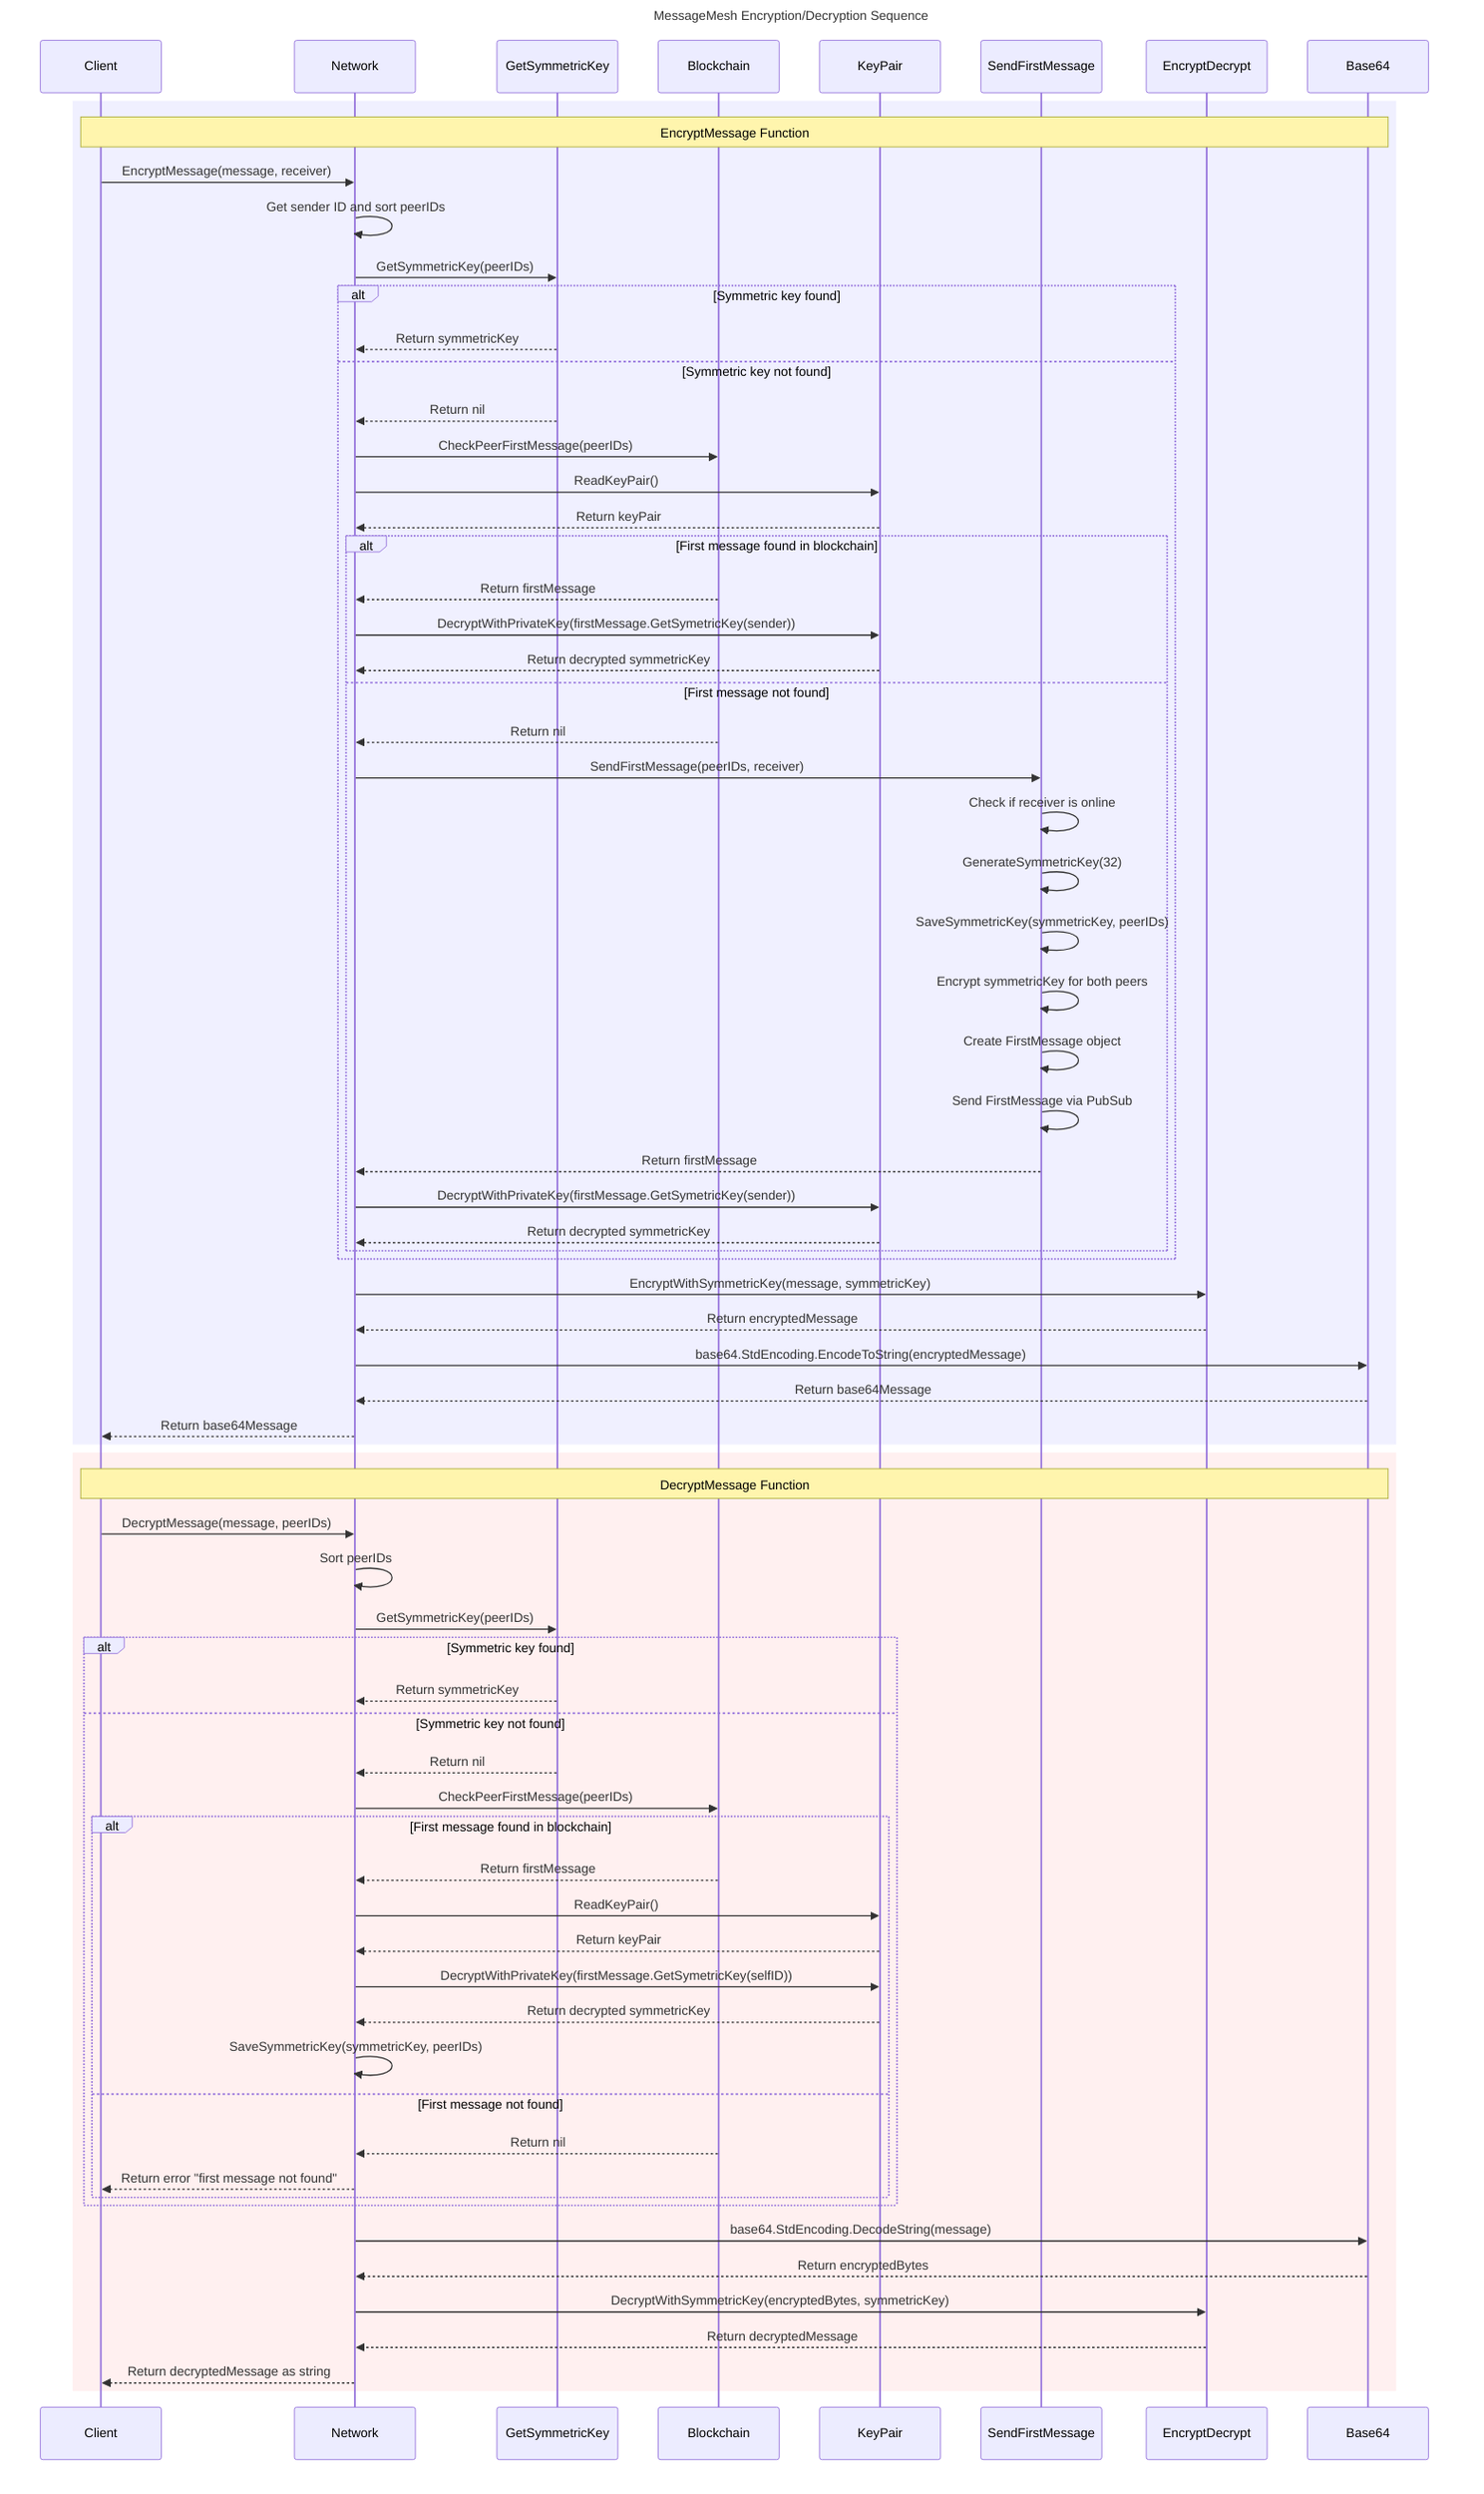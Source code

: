 sequenceDiagram
    title MessageMesh Encryption/Decryption Sequence

    %% Participants
    participant Client
    participant Network
    participant GetSymmetricKey
    participant Blockchain
    participant KeyPair
    participant SendFirstMessage
    participant EncryptDecrypt
    participant Base64

    %% EncryptMessage Function
    rect rgb(240, 240, 255)
    Note over Client,Base64: EncryptMessage Function
    
    Client->>Network: EncryptMessage(message, receiver)
    Network->>Network: Get sender ID and sort peerIDs
    Network->>GetSymmetricKey: GetSymmetricKey(peerIDs)
    
    alt Symmetric key found
        GetSymmetricKey-->>Network: Return symmetricKey
    else Symmetric key not found
        GetSymmetricKey-->>Network: Return nil
        Network->>Blockchain: CheckPeerFirstMessage(peerIDs)
        Network->>KeyPair: ReadKeyPair()
        KeyPair-->>Network: Return keyPair
        
        alt First message found in blockchain
            Blockchain-->>Network: Return firstMessage
            Network->>KeyPair: DecryptWithPrivateKey(firstMessage.GetSymetricKey(sender))
            KeyPair-->>Network: Return decrypted symmetricKey
        else First message not found
            Blockchain-->>Network: Return nil
            Network->>SendFirstMessage: SendFirstMessage(peerIDs, receiver)
            
            SendFirstMessage->>SendFirstMessage: Check if receiver is online
            SendFirstMessage->>SendFirstMessage: GenerateSymmetricKey(32)
            SendFirstMessage->>SendFirstMessage: SaveSymmetricKey(symmetricKey, peerIDs)
            SendFirstMessage->>SendFirstMessage: Encrypt symmetricKey for both peers
            SendFirstMessage->>SendFirstMessage: Create FirstMessage object
            SendFirstMessage->>SendFirstMessage: Send FirstMessage via PubSub
            
            SendFirstMessage-->>Network: Return firstMessage
            Network->>KeyPair: DecryptWithPrivateKey(firstMessage.GetSymetricKey(sender))
            KeyPair-->>Network: Return decrypted symmetricKey
        end
    end
    
    Network->>EncryptDecrypt: EncryptWithSymmetricKey(message, symmetricKey)
    EncryptDecrypt-->>Network: Return encryptedMessage
    Network->>Base64: base64.StdEncoding.EncodeToString(encryptedMessage)
    Base64-->>Network: Return base64Message
    Network-->>Client: Return base64Message
    end

    %% DecryptMessage Function
    rect rgb(255, 240, 240)
    Note over Client,Base64: DecryptMessage Function
    
    Client->>Network: DecryptMessage(message, peerIDs)
    Network->>Network: Sort peerIDs
    Network->>GetSymmetricKey: GetSymmetricKey(peerIDs)
    
    alt Symmetric key found
        GetSymmetricKey-->>Network: Return symmetricKey
    else Symmetric key not found
        GetSymmetricKey-->>Network: Return nil
        Network->>Blockchain: CheckPeerFirstMessage(peerIDs)
        
        alt First message found in blockchain
            Blockchain-->>Network: Return firstMessage
            Network->>KeyPair: ReadKeyPair()
            KeyPair-->>Network: Return keyPair
            Network->>KeyPair: DecryptWithPrivateKey(firstMessage.GetSymetricKey(selfID))
            KeyPair-->>Network: Return decrypted symmetricKey
            Network->>Network: SaveSymmetricKey(symmetricKey, peerIDs)
        else First message not found
            Blockchain-->>Network: Return nil
            Network-->>Client: Return error "first message not found"
        end
    end
    
    Network->>Base64: base64.StdEncoding.DecodeString(message)
    Base64-->>Network: Return encryptedBytes
    Network->>EncryptDecrypt: DecryptWithSymmetricKey(encryptedBytes, symmetricKey)
    EncryptDecrypt-->>Network: Return decryptedMessage
    Network-->>Client: Return decryptedMessage as string
    end